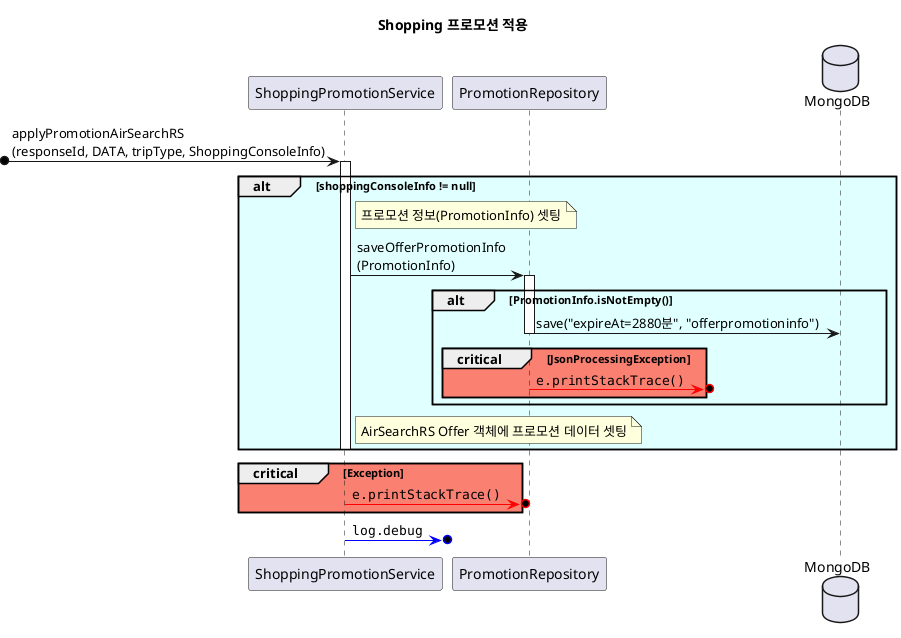 @startuml

title **Shopping 프로모션 적용**

participant ShoppingPromotionService
participant PromotionRepository
database MongoDB as mongo

?o-> ShoppingPromotionService ++ : applyPromotionAirSearchRS\n(responseId, DATA, tripType, ShoppingConsoleInfo)

alt #LightCyan shoppingConsoleInfo != null
    note right of ShoppingPromotionService: 프로모션 정보(PromotionInfo) 셋팅
    ShoppingPromotionService -> PromotionRepository ++ : saveOfferPromotionInfo\n(PromotionInfo)
    alt #LightCyan PromotionInfo.isNotEmpty()
        PromotionRepository -> mongo --: save("expireAt=2880분", "offerpromotioninfo")
        critical #Salmon JsonProcessingException
            PromotionRepository -[#red]>o?: ""e.printStackTrace()""
        end
    end
    note right of ShoppingPromotionService: AirSearchRS Offer 객체에 프로모션 데이터 셋팅
    deactivate ShoppingPromotionService
end

critical #Salmon Exception
    ShoppingPromotionService -[#red]>o?: ""e.printStackTrace()""
end
ShoppingPromotionService -[#blue]>o?: ""log.debug""
@enduml